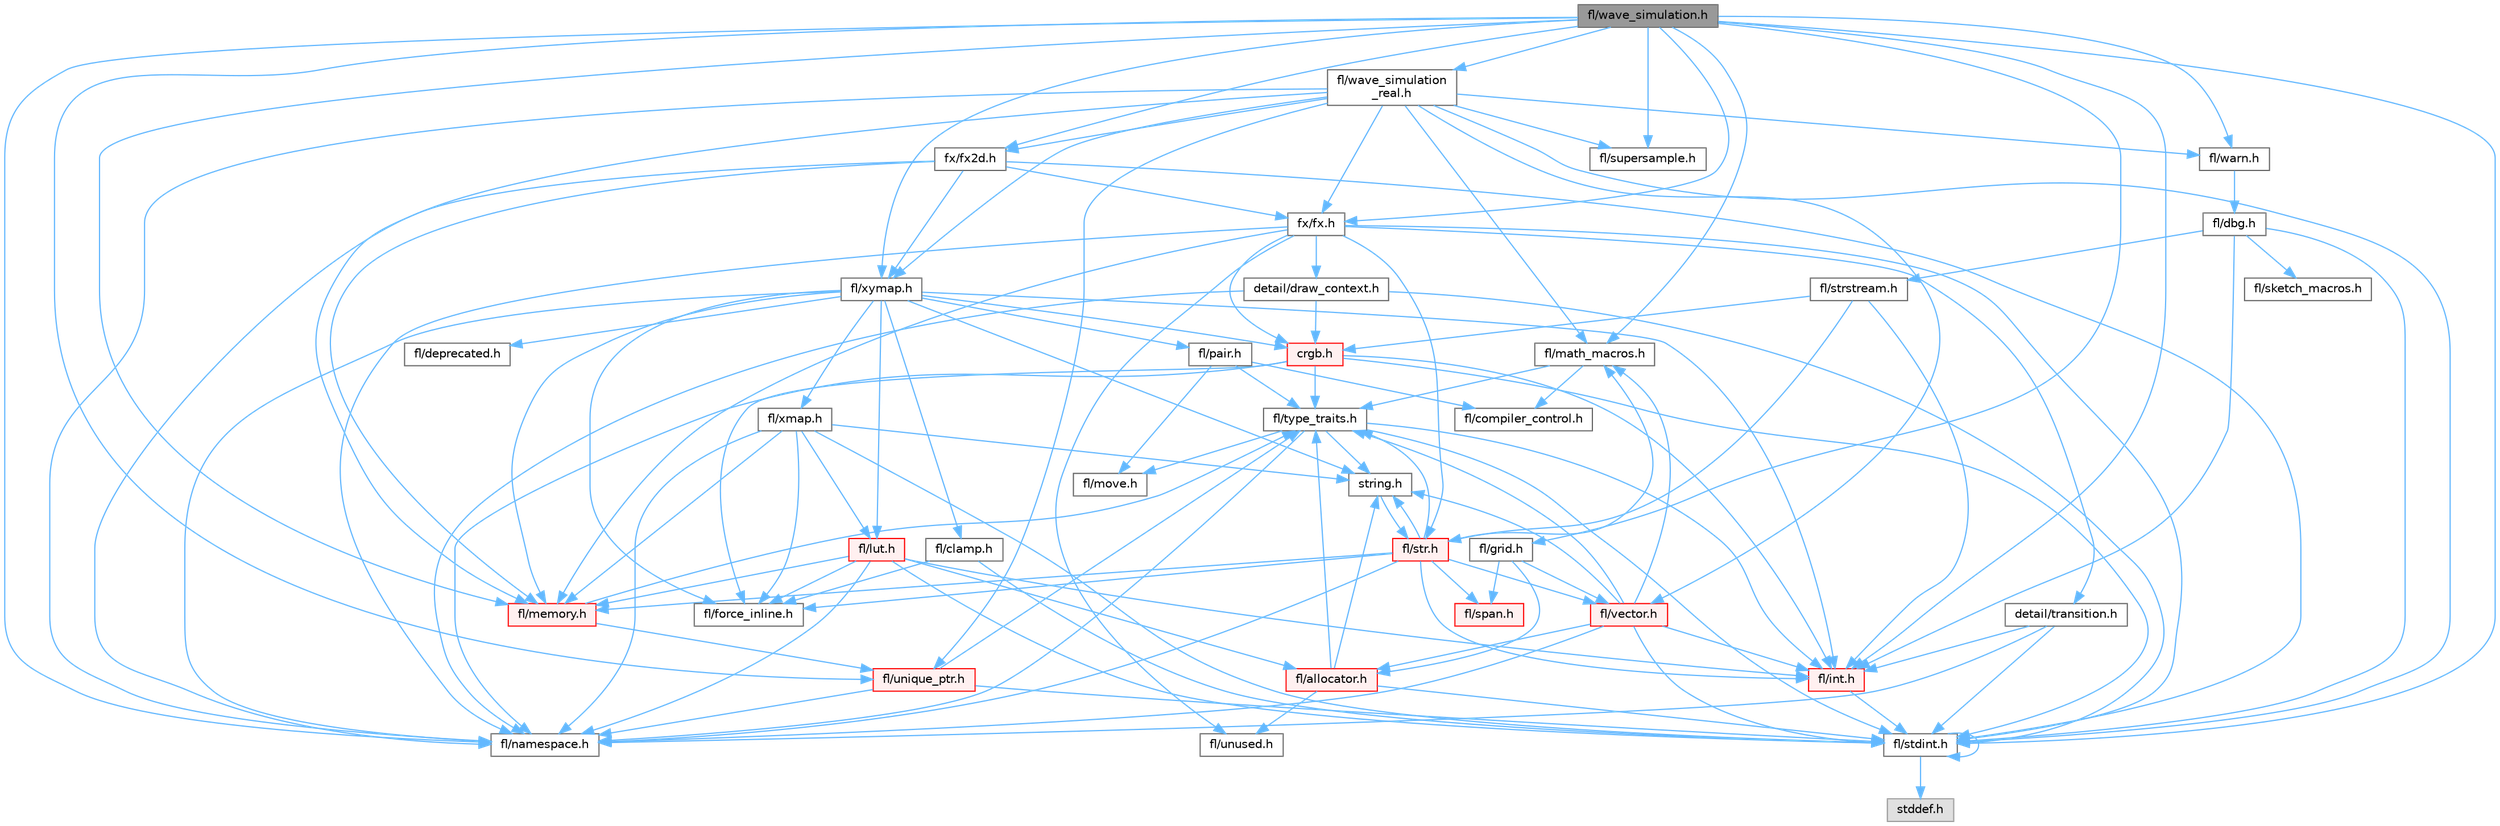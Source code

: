 digraph "fl/wave_simulation.h"
{
 // INTERACTIVE_SVG=YES
 // LATEX_PDF_SIZE
  bgcolor="transparent";
  edge [fontname=Helvetica,fontsize=10,labelfontname=Helvetica,labelfontsize=10];
  node [fontname=Helvetica,fontsize=10,shape=box,height=0.2,width=0.4];
  Node1 [id="Node000001",label="fl/wave_simulation.h",height=0.2,width=0.4,color="gray40", fillcolor="grey60", style="filled", fontcolor="black",tooltip=" "];
  Node1 -> Node2 [id="edge1_Node000001_Node000002",color="steelblue1",style="solid",tooltip=" "];
  Node2 [id="Node000002",label="fl/stdint.h",height=0.2,width=0.4,color="grey40", fillcolor="white", style="filled",URL="$df/dd8/stdint_8h.html",tooltip=" "];
  Node2 -> Node3 [id="edge2_Node000002_Node000003",color="steelblue1",style="solid",tooltip=" "];
  Node3 [id="Node000003",label="stddef.h",height=0.2,width=0.4,color="grey60", fillcolor="#E0E0E0", style="filled",tooltip=" "];
  Node2 -> Node2 [id="edge3_Node000002_Node000002",color="steelblue1",style="solid",tooltip=" "];
  Node1 -> Node4 [id="edge4_Node000001_Node000004",color="steelblue1",style="solid",tooltip=" "];
  Node4 [id="Node000004",label="fl/math_macros.h",height=0.2,width=0.4,color="grey40", fillcolor="white", style="filled",URL="$d8/db8/math__macros_8h.html",tooltip=" "];
  Node4 -> Node5 [id="edge5_Node000004_Node000005",color="steelblue1",style="solid",tooltip=" "];
  Node5 [id="Node000005",label="fl/compiler_control.h",height=0.2,width=0.4,color="grey40", fillcolor="white", style="filled",URL="$d4/d54/compiler__control_8h.html",tooltip=" "];
  Node4 -> Node6 [id="edge6_Node000004_Node000006",color="steelblue1",style="solid",tooltip=" "];
  Node6 [id="Node000006",label="fl/type_traits.h",height=0.2,width=0.4,color="grey40", fillcolor="white", style="filled",URL="$df/d63/type__traits_8h.html",tooltip=" "];
  Node6 -> Node7 [id="edge7_Node000006_Node000007",color="steelblue1",style="solid",tooltip=" "];
  Node7 [id="Node000007",label="string.h",height=0.2,width=0.4,color="grey40", fillcolor="white", style="filled",URL="$da/d66/string_8h.html",tooltip=" "];
  Node7 -> Node8 [id="edge8_Node000007_Node000008",color="steelblue1",style="solid",tooltip=" "];
  Node8 [id="Node000008",label="fl/str.h",height=0.2,width=0.4,color="red", fillcolor="#FFF0F0", style="filled",URL="$d1/d93/str_8h.html",tooltip=" "];
  Node8 -> Node9 [id="edge9_Node000008_Node000009",color="steelblue1",style="solid",tooltip=" "];
  Node9 [id="Node000009",label="fl/int.h",height=0.2,width=0.4,color="red", fillcolor="#FFF0F0", style="filled",URL="$d3/d7e/int_8h.html",tooltip=" "];
  Node9 -> Node2 [id="edge10_Node000009_Node000002",color="steelblue1",style="solid",tooltip=" "];
  Node8 -> Node7 [id="edge11_Node000008_Node000007",color="steelblue1",style="solid",tooltip=" "];
  Node8 -> Node4 [id="edge12_Node000008_Node000004",color="steelblue1",style="solid",tooltip=" "];
  Node8 -> Node17 [id="edge13_Node000008_Node000017",color="steelblue1",style="solid",tooltip=" "];
  Node17 [id="Node000017",label="fl/namespace.h",height=0.2,width=0.4,color="grey40", fillcolor="white", style="filled",URL="$df/d2a/namespace_8h.html",tooltip="Implements the FastLED namespace macros."];
  Node8 -> Node18 [id="edge14_Node000008_Node000018",color="steelblue1",style="solid",tooltip=" "];
  Node18 [id="Node000018",label="fl/memory.h",height=0.2,width=0.4,color="red", fillcolor="#FFF0F0", style="filled",URL="$dc/d18/memory_8h.html",tooltip=" "];
  Node18 -> Node21 [id="edge15_Node000018_Node000021",color="steelblue1",style="solid",tooltip=" "];
  Node21 [id="Node000021",label="fl/unique_ptr.h",height=0.2,width=0.4,color="red", fillcolor="#FFF0F0", style="filled",URL="$da/d4b/unique__ptr_8h.html",tooltip=" "];
  Node21 -> Node17 [id="edge16_Node000021_Node000017",color="steelblue1",style="solid",tooltip=" "];
  Node21 -> Node6 [id="edge17_Node000021_Node000006",color="steelblue1",style="solid",tooltip=" "];
  Node21 -> Node2 [id="edge18_Node000021_Node000002",color="steelblue1",style="solid",tooltip=" "];
  Node18 -> Node6 [id="edge19_Node000018_Node000006",color="steelblue1",style="solid",tooltip=" "];
  Node8 -> Node6 [id="edge20_Node000008_Node000006",color="steelblue1",style="solid",tooltip=" "];
  Node8 -> Node45 [id="edge21_Node000008_Node000045",color="steelblue1",style="solid",tooltip=" "];
  Node45 [id="Node000045",label="fl/vector.h",height=0.2,width=0.4,color="red", fillcolor="#FFF0F0", style="filled",URL="$d6/d68/vector_8h.html",tooltip=" "];
  Node45 -> Node2 [id="edge22_Node000045_Node000002",color="steelblue1",style="solid",tooltip=" "];
  Node45 -> Node9 [id="edge23_Node000045_Node000009",color="steelblue1",style="solid",tooltip=" "];
  Node45 -> Node7 [id="edge24_Node000045_Node000007",color="steelblue1",style="solid",tooltip=" "];
  Node45 -> Node4 [id="edge25_Node000045_Node000004",color="steelblue1",style="solid",tooltip=" "];
  Node45 -> Node17 [id="edge26_Node000045_Node000017",color="steelblue1",style="solid",tooltip=" "];
  Node45 -> Node27 [id="edge27_Node000045_Node000027",color="steelblue1",style="solid",tooltip=" "];
  Node27 [id="Node000027",label="fl/allocator.h",height=0.2,width=0.4,color="red", fillcolor="#FFF0F0", style="filled",URL="$da/da9/allocator_8h.html",tooltip=" "];
  Node27 -> Node7 [id="edge28_Node000027_Node000007",color="steelblue1",style="solid",tooltip=" "];
  Node27 -> Node6 [id="edge29_Node000027_Node000006",color="steelblue1",style="solid",tooltip=" "];
  Node27 -> Node31 [id="edge30_Node000027_Node000031",color="steelblue1",style="solid",tooltip=" "];
  Node31 [id="Node000031",label="fl/unused.h",height=0.2,width=0.4,color="grey40", fillcolor="white", style="filled",URL="$d8/d4b/unused_8h.html",tooltip=" "];
  Node27 -> Node2 [id="edge31_Node000027_Node000002",color="steelblue1",style="solid",tooltip=" "];
  Node45 -> Node6 [id="edge32_Node000045_Node000006",color="steelblue1",style="solid",tooltip=" "];
  Node8 -> Node48 [id="edge33_Node000008_Node000048",color="steelblue1",style="solid",tooltip=" "];
  Node48 [id="Node000048",label="fl/span.h",height=0.2,width=0.4,color="red", fillcolor="#FFF0F0", style="filled",URL="$d4/d7a/span_8h.html",tooltip=" "];
  Node8 -> Node14 [id="edge34_Node000008_Node000014",color="steelblue1",style="solid",tooltip=" "];
  Node14 [id="Node000014",label="fl/force_inline.h",height=0.2,width=0.4,color="grey40", fillcolor="white", style="filled",URL="$d4/d64/force__inline_8h.html",tooltip=" "];
  Node6 -> Node2 [id="edge35_Node000006_Node000002",color="steelblue1",style="solid",tooltip=" "];
  Node6 -> Node17 [id="edge36_Node000006_Node000017",color="steelblue1",style="solid",tooltip=" "];
  Node6 -> Node16 [id="edge37_Node000006_Node000016",color="steelblue1",style="solid",tooltip=" "];
  Node16 [id="Node000016",label="fl/move.h",height=0.2,width=0.4,color="grey40", fillcolor="white", style="filled",URL="$d9/d83/move_8h.html",tooltip=" "];
  Node6 -> Node9 [id="edge38_Node000006_Node000009",color="steelblue1",style="solid",tooltip=" "];
  Node1 -> Node17 [id="edge39_Node000001_Node000017",color="steelblue1",style="solid",tooltip=" "];
  Node1 -> Node21 [id="edge40_Node000001_Node000021",color="steelblue1",style="solid",tooltip=" "];
  Node1 -> Node50 [id="edge41_Node000001_Node000050",color="steelblue1",style="solid",tooltip=" "];
  Node50 [id="Node000050",label="fl/warn.h",height=0.2,width=0.4,color="grey40", fillcolor="white", style="filled",URL="$de/d77/warn_8h.html",tooltip=" "];
  Node50 -> Node51 [id="edge42_Node000050_Node000051",color="steelblue1",style="solid",tooltip=" "];
  Node51 [id="Node000051",label="fl/dbg.h",height=0.2,width=0.4,color="grey40", fillcolor="white", style="filled",URL="$d6/d01/dbg_8h.html",tooltip=" "];
  Node51 -> Node52 [id="edge43_Node000051_Node000052",color="steelblue1",style="solid",tooltip=" "];
  Node52 [id="Node000052",label="fl/strstream.h",height=0.2,width=0.4,color="grey40", fillcolor="white", style="filled",URL="$d8/d00/strstream_8h.html",tooltip=" "];
  Node52 -> Node9 [id="edge44_Node000052_Node000009",color="steelblue1",style="solid",tooltip=" "];
  Node52 -> Node8 [id="edge45_Node000052_Node000008",color="steelblue1",style="solid",tooltip=" "];
  Node52 -> Node53 [id="edge46_Node000052_Node000053",color="steelblue1",style="solid",tooltip=" "];
  Node53 [id="Node000053",label="crgb.h",height=0.2,width=0.4,color="red", fillcolor="#FFF0F0", style="filled",URL="$db/dd1/crgb_8h.html",tooltip="Defines the red, green, and blue (RGB) pixel struct."];
  Node53 -> Node2 [id="edge47_Node000053_Node000002",color="steelblue1",style="solid",tooltip=" "];
  Node53 -> Node9 [id="edge48_Node000053_Node000009",color="steelblue1",style="solid",tooltip=" "];
  Node53 -> Node17 [id="edge49_Node000053_Node000017",color="steelblue1",style="solid",tooltip=" "];
  Node53 -> Node14 [id="edge50_Node000053_Node000014",color="steelblue1",style="solid",tooltip=" "];
  Node53 -> Node6 [id="edge51_Node000053_Node000006",color="steelblue1",style="solid",tooltip=" "];
  Node51 -> Node61 [id="edge52_Node000051_Node000061",color="steelblue1",style="solid",tooltip=" "];
  Node61 [id="Node000061",label="fl/sketch_macros.h",height=0.2,width=0.4,color="grey40", fillcolor="white", style="filled",URL="$d1/dbc/sketch__macros_8h.html",tooltip=" "];
  Node51 -> Node9 [id="edge53_Node000051_Node000009",color="steelblue1",style="solid",tooltip=" "];
  Node51 -> Node2 [id="edge54_Node000051_Node000002",color="steelblue1",style="solid",tooltip=" "];
  Node1 -> Node62 [id="edge55_Node000001_Node000062",color="steelblue1",style="solid",tooltip=" "];
  Node62 [id="Node000062",label="fl/wave_simulation\l_real.h",height=0.2,width=0.4,color="grey40", fillcolor="white", style="filled",URL="$dd/d8e/wave__simulation__real_8h.html",tooltip=" "];
  Node62 -> Node2 [id="edge56_Node000062_Node000002",color="steelblue1",style="solid",tooltip=" "];
  Node62 -> Node4 [id="edge57_Node000062_Node000004",color="steelblue1",style="solid",tooltip=" "];
  Node62 -> Node17 [id="edge58_Node000062_Node000017",color="steelblue1",style="solid",tooltip=" "];
  Node62 -> Node21 [id="edge59_Node000062_Node000021",color="steelblue1",style="solid",tooltip=" "];
  Node62 -> Node45 [id="edge60_Node000062_Node000045",color="steelblue1",style="solid",tooltip=" "];
  Node62 -> Node50 [id="edge61_Node000062_Node000050",color="steelblue1",style="solid",tooltip=" "];
  Node62 -> Node18 [id="edge62_Node000062_Node000018",color="steelblue1",style="solid",tooltip=" "];
  Node62 -> Node63 [id="edge63_Node000062_Node000063",color="steelblue1",style="solid",tooltip=" "];
  Node63 [id="Node000063",label="fl/supersample.h",height=0.2,width=0.4,color="grey40", fillcolor="white", style="filled",URL="$d2/dce/supersample_8h.html",tooltip=" "];
  Node62 -> Node64 [id="edge64_Node000062_Node000064",color="steelblue1",style="solid",tooltip=" "];
  Node64 [id="Node000064",label="fl/xymap.h",height=0.2,width=0.4,color="grey40", fillcolor="white", style="filled",URL="$da/d61/xymap_8h.html",tooltip=" "];
  Node64 -> Node9 [id="edge65_Node000064_Node000009",color="steelblue1",style="solid",tooltip=" "];
  Node64 -> Node17 [id="edge66_Node000064_Node000017",color="steelblue1",style="solid",tooltip=" "];
  Node64 -> Node14 [id="edge67_Node000064_Node000014",color="steelblue1",style="solid",tooltip=" "];
  Node64 -> Node65 [id="edge68_Node000064_Node000065",color="steelblue1",style="solid",tooltip=" "];
  Node65 [id="Node000065",label="fl/pair.h",height=0.2,width=0.4,color="grey40", fillcolor="white", style="filled",URL="$d3/d41/pair_8h.html",tooltip=" "];
  Node65 -> Node16 [id="edge69_Node000065_Node000016",color="steelblue1",style="solid",tooltip=" "];
  Node65 -> Node5 [id="edge70_Node000065_Node000005",color="steelblue1",style="solid",tooltip=" "];
  Node65 -> Node6 [id="edge71_Node000065_Node000006",color="steelblue1",style="solid",tooltip=" "];
  Node64 -> Node7 [id="edge72_Node000064_Node000007",color="steelblue1",style="solid",tooltip=" "];
  Node64 -> Node53 [id="edge73_Node000064_Node000053",color="steelblue1",style="solid",tooltip=" "];
  Node64 -> Node13 [id="edge74_Node000064_Node000013",color="steelblue1",style="solid",tooltip=" "];
  Node13 [id="Node000013",label="fl/clamp.h",height=0.2,width=0.4,color="grey40", fillcolor="white", style="filled",URL="$d6/dd3/clamp_8h.html",tooltip=" "];
  Node13 -> Node2 [id="edge75_Node000013_Node000002",color="steelblue1",style="solid",tooltip=" "];
  Node13 -> Node14 [id="edge76_Node000013_Node000014",color="steelblue1",style="solid",tooltip=" "];
  Node64 -> Node66 [id="edge77_Node000064_Node000066",color="steelblue1",style="solid",tooltip=" "];
  Node66 [id="Node000066",label="fl/lut.h",height=0.2,width=0.4,color="red", fillcolor="#FFF0F0", style="filled",URL="$db/d54/lut_8h.html",tooltip=" "];
  Node66 -> Node27 [id="edge78_Node000066_Node000027",color="steelblue1",style="solid",tooltip=" "];
  Node66 -> Node14 [id="edge79_Node000066_Node000014",color="steelblue1",style="solid",tooltip=" "];
  Node66 -> Node18 [id="edge80_Node000066_Node000018",color="steelblue1",style="solid",tooltip=" "];
  Node66 -> Node2 [id="edge81_Node000066_Node000002",color="steelblue1",style="solid",tooltip=" "];
  Node66 -> Node9 [id="edge82_Node000066_Node000009",color="steelblue1",style="solid",tooltip=" "];
  Node66 -> Node17 [id="edge83_Node000066_Node000017",color="steelblue1",style="solid",tooltip=" "];
  Node64 -> Node18 [id="edge84_Node000064_Node000018",color="steelblue1",style="solid",tooltip=" "];
  Node64 -> Node36 [id="edge85_Node000064_Node000036",color="steelblue1",style="solid",tooltip=" "];
  Node36 [id="Node000036",label="fl/deprecated.h",height=0.2,width=0.4,color="grey40", fillcolor="white", style="filled",URL="$d4/dce/deprecated_8h.html",tooltip=" "];
  Node64 -> Node67 [id="edge86_Node000064_Node000067",color="steelblue1",style="solid",tooltip=" "];
  Node67 [id="Node000067",label="fl/xmap.h",height=0.2,width=0.4,color="grey40", fillcolor="white", style="filled",URL="$dd/dcc/xmap_8h.html",tooltip=" "];
  Node67 -> Node2 [id="edge87_Node000067_Node000002",color="steelblue1",style="solid",tooltip=" "];
  Node67 -> Node7 [id="edge88_Node000067_Node000007",color="steelblue1",style="solid",tooltip=" "];
  Node67 -> Node14 [id="edge89_Node000067_Node000014",color="steelblue1",style="solid",tooltip=" "];
  Node67 -> Node66 [id="edge90_Node000067_Node000066",color="steelblue1",style="solid",tooltip=" "];
  Node67 -> Node18 [id="edge91_Node000067_Node000018",color="steelblue1",style="solid",tooltip=" "];
  Node67 -> Node17 [id="edge92_Node000067_Node000017",color="steelblue1",style="solid",tooltip=" "];
  Node62 -> Node68 [id="edge93_Node000062_Node000068",color="steelblue1",style="solid",tooltip=" "];
  Node68 [id="Node000068",label="fx/fx.h",height=0.2,width=0.4,color="grey40", fillcolor="white", style="filled",URL="$d2/d0c/fx_8h.html",tooltip=" "];
  Node68 -> Node2 [id="edge94_Node000068_Node000002",color="steelblue1",style="solid",tooltip=" "];
  Node68 -> Node53 [id="edge95_Node000068_Node000053",color="steelblue1",style="solid",tooltip=" "];
  Node68 -> Node69 [id="edge96_Node000068_Node000069",color="steelblue1",style="solid",tooltip=" "];
  Node69 [id="Node000069",label="detail/draw_context.h",height=0.2,width=0.4,color="grey40", fillcolor="white", style="filled",URL="$db/ded/draw__context_8h.html",tooltip=" "];
  Node69 -> Node53 [id="edge97_Node000069_Node000053",color="steelblue1",style="solid",tooltip=" "];
  Node69 -> Node17 [id="edge98_Node000069_Node000017",color="steelblue1",style="solid",tooltip=" "];
  Node69 -> Node2 [id="edge99_Node000069_Node000002",color="steelblue1",style="solid",tooltip=" "];
  Node68 -> Node70 [id="edge100_Node000068_Node000070",color="steelblue1",style="solid",tooltip=" "];
  Node70 [id="Node000070",label="detail/transition.h",height=0.2,width=0.4,color="grey40", fillcolor="white", style="filled",URL="$d7/df7/transition_8h.html",tooltip=" "];
  Node70 -> Node17 [id="edge101_Node000070_Node000017",color="steelblue1",style="solid",tooltip=" "];
  Node70 -> Node2 [id="edge102_Node000070_Node000002",color="steelblue1",style="solid",tooltip=" "];
  Node70 -> Node9 [id="edge103_Node000070_Node000009",color="steelblue1",style="solid",tooltip=" "];
  Node68 -> Node17 [id="edge104_Node000068_Node000017",color="steelblue1",style="solid",tooltip=" "];
  Node68 -> Node18 [id="edge105_Node000068_Node000018",color="steelblue1",style="solid",tooltip=" "];
  Node68 -> Node8 [id="edge106_Node000068_Node000008",color="steelblue1",style="solid",tooltip=" "];
  Node68 -> Node31 [id="edge107_Node000068_Node000031",color="steelblue1",style="solid",tooltip=" "];
  Node62 -> Node71 [id="edge108_Node000062_Node000071",color="steelblue1",style="solid",tooltip=" "];
  Node71 [id="Node000071",label="fx/fx2d.h",height=0.2,width=0.4,color="grey40", fillcolor="white", style="filled",URL="$d9/d43/fx2d_8h.html",tooltip=" "];
  Node71 -> Node2 [id="edge109_Node000071_Node000002",color="steelblue1",style="solid",tooltip=" "];
  Node71 -> Node17 [id="edge110_Node000071_Node000017",color="steelblue1",style="solid",tooltip=" "];
  Node71 -> Node18 [id="edge111_Node000071_Node000018",color="steelblue1",style="solid",tooltip=" "];
  Node71 -> Node64 [id="edge112_Node000071_Node000064",color="steelblue1",style="solid",tooltip=" "];
  Node71 -> Node68 [id="edge113_Node000071_Node000068",color="steelblue1",style="solid",tooltip=" "];
  Node1 -> Node72 [id="edge114_Node000001_Node000072",color="steelblue1",style="solid",tooltip=" "];
  Node72 [id="Node000072",label="fl/grid.h",height=0.2,width=0.4,color="grey40", fillcolor="white", style="filled",URL="$da/d15/grid_8h.html",tooltip=" "];
  Node72 -> Node48 [id="edge115_Node000072_Node000048",color="steelblue1",style="solid",tooltip=" "];
  Node72 -> Node45 [id="edge116_Node000072_Node000045",color="steelblue1",style="solid",tooltip=" "];
  Node72 -> Node27 [id="edge117_Node000072_Node000027",color="steelblue1",style="solid",tooltip=" "];
  Node1 -> Node18 [id="edge118_Node000001_Node000018",color="steelblue1",style="solid",tooltip=" "];
  Node1 -> Node63 [id="edge119_Node000001_Node000063",color="steelblue1",style="solid",tooltip=" "];
  Node1 -> Node64 [id="edge120_Node000001_Node000064",color="steelblue1",style="solid",tooltip=" "];
  Node1 -> Node68 [id="edge121_Node000001_Node000068",color="steelblue1",style="solid",tooltip=" "];
  Node1 -> Node71 [id="edge122_Node000001_Node000071",color="steelblue1",style="solid",tooltip=" "];
  Node1 -> Node9 [id="edge123_Node000001_Node000009",color="steelblue1",style="solid",tooltip=" "];
}
